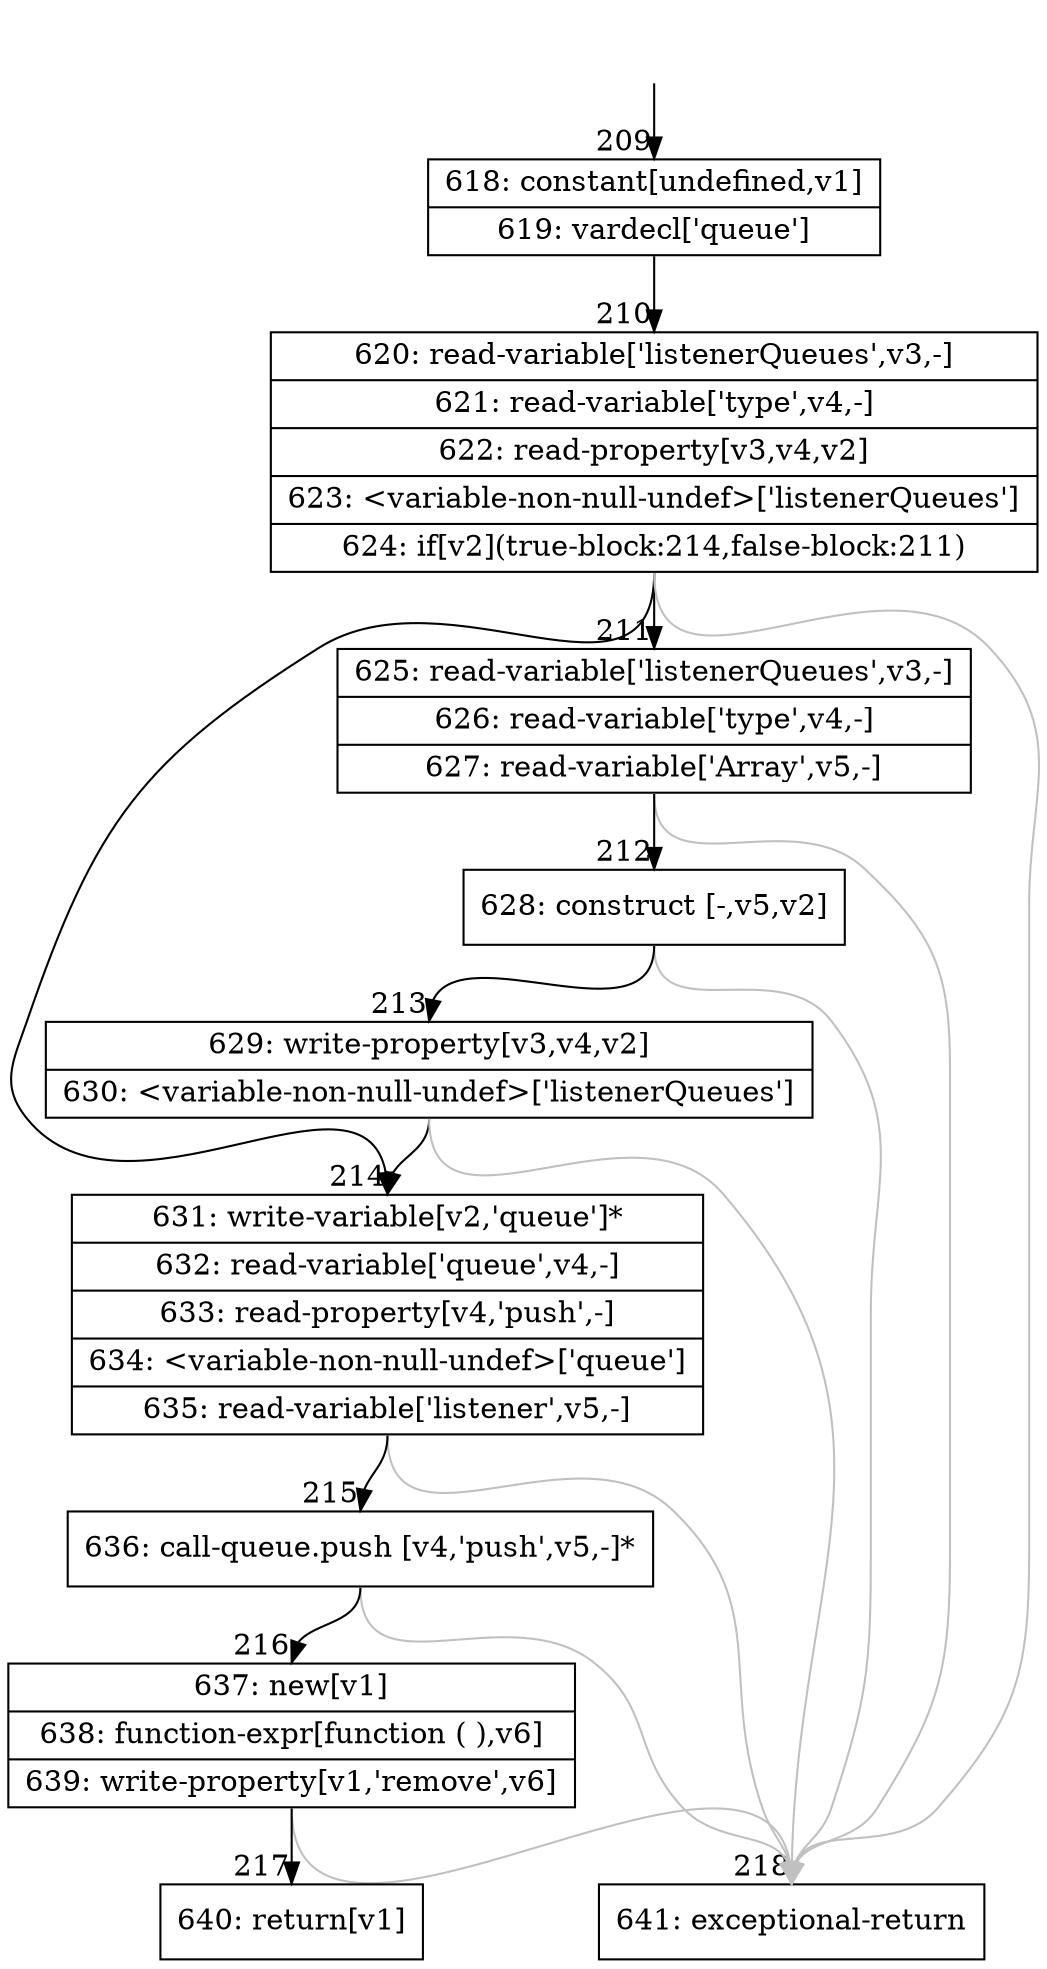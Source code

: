 digraph {
rankdir="TD"
BB_entry24[shape=none,label=""];
BB_entry24 -> BB209 [tailport=s, headport=n, headlabel="    209"]
BB209 [shape=record label="{618: constant[undefined,v1]|619: vardecl['queue']}" ] 
BB209 -> BB210 [tailport=s, headport=n, headlabel="      210"]
BB210 [shape=record label="{620: read-variable['listenerQueues',v3,-]|621: read-variable['type',v4,-]|622: read-property[v3,v4,v2]|623: \<variable-non-null-undef\>['listenerQueues']|624: if[v2](true-block:214,false-block:211)}" ] 
BB210 -> BB214 [tailport=s, headport=n, headlabel="      214"]
BB210 -> BB211 [tailport=s, headport=n, headlabel="      211"]
BB210 -> BB218 [tailport=s, headport=n, color=gray, headlabel="      218"]
BB211 [shape=record label="{625: read-variable['listenerQueues',v3,-]|626: read-variable['type',v4,-]|627: read-variable['Array',v5,-]}" ] 
BB211 -> BB212 [tailport=s, headport=n, headlabel="      212"]
BB211 -> BB218 [tailport=s, headport=n, color=gray]
BB212 [shape=record label="{628: construct [-,v5,v2]}" ] 
BB212 -> BB213 [tailport=s, headport=n, headlabel="      213"]
BB212 -> BB218 [tailport=s, headport=n, color=gray]
BB213 [shape=record label="{629: write-property[v3,v4,v2]|630: \<variable-non-null-undef\>['listenerQueues']}" ] 
BB213 -> BB214 [tailport=s, headport=n]
BB213 -> BB218 [tailport=s, headport=n, color=gray]
BB214 [shape=record label="{631: write-variable[v2,'queue']*|632: read-variable['queue',v4,-]|633: read-property[v4,'push',-]|634: \<variable-non-null-undef\>['queue']|635: read-variable['listener',v5,-]}" ] 
BB214 -> BB215 [tailport=s, headport=n, headlabel="      215"]
BB214 -> BB218 [tailport=s, headport=n, color=gray]
BB215 [shape=record label="{636: call-queue.push [v4,'push',v5,-]*}" ] 
BB215 -> BB216 [tailport=s, headport=n, headlabel="      216"]
BB215 -> BB218 [tailport=s, headport=n, color=gray]
BB216 [shape=record label="{637: new[v1]|638: function-expr[function ( ),v6]|639: write-property[v1,'remove',v6]}" ] 
BB216 -> BB217 [tailport=s, headport=n, headlabel="      217"]
BB216 -> BB218 [tailport=s, headport=n, color=gray]
BB217 [shape=record label="{640: return[v1]}" ] 
BB218 [shape=record label="{641: exceptional-return}" ] 
//#$~ 384
}

